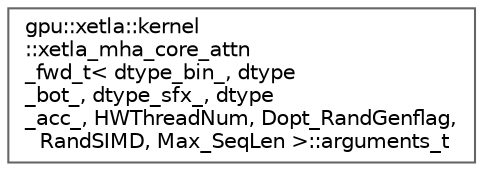 digraph "Graphical Class Hierarchy"
{
 // LATEX_PDF_SIZE
  bgcolor="transparent";
  edge [fontname=Helvetica,fontsize=10,labelfontname=Helvetica,labelfontsize=10];
  node [fontname=Helvetica,fontsize=10,shape=box,height=0.2,width=0.4];
  rankdir="LR";
  Node0 [id="Node000000",label="gpu::xetla::kernel\l::xetla_mha_core_attn\l_fwd_t\< dtype_bin_, dtype\l_bot_, dtype_sfx_, dtype\l_acc_, HWThreadNum, Dopt_RandGenflag,\l RandSIMD, Max_SeqLen \>::arguments_t",height=0.2,width=0.4,color="grey40", fillcolor="white", style="filled",URL="$structgpu_1_1xetla_1_1kernel_1_1xetla__mha__core__attn__fwd__t_1_1arguments__t.html",tooltip="Arguments for xetla_softmax_fwd_t::run."];
}

